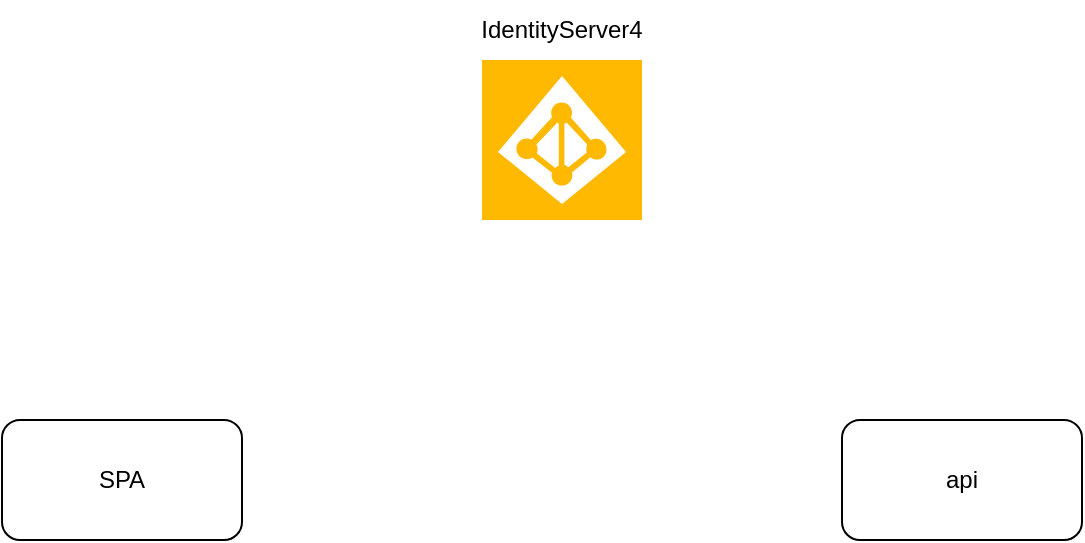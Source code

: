 <mxfile version="24.2.0" type="github">
  <diagram name="Page-1" id="LfIRwIsGOQLriB3sK6uA">
    <mxGraphModel dx="1030" dy="572" grid="1" gridSize="10" guides="1" tooltips="1" connect="1" arrows="1" fold="1" page="0" pageScale="1" pageWidth="850" pageHeight="1100" math="0" shadow="0">
      <root>
        <mxCell id="0" />
        <mxCell id="1" parent="0" />
        <mxCell id="XJBVZiOgVVjpqYQIzhoc-1" value="SPA" style="rounded=1;whiteSpace=wrap;html=1;" vertex="1" parent="1">
          <mxGeometry x="80" y="220" width="120" height="60" as="geometry" />
        </mxCell>
        <mxCell id="XJBVZiOgVVjpqYQIzhoc-2" value="api" style="rounded=1;whiteSpace=wrap;html=1;" vertex="1" parent="1">
          <mxGeometry x="500" y="220" width="120" height="60" as="geometry" />
        </mxCell>
        <mxCell id="XJBVZiOgVVjpqYQIzhoc-3" value="" style="image;sketch=0;aspect=fixed;html=1;points=[];align=center;fontSize=12;image=img/lib/mscae/Azure_AD_Identity_Protection.svg;" vertex="1" parent="1">
          <mxGeometry x="320" y="40" width="80" height="80" as="geometry" />
        </mxCell>
        <mxCell id="XJBVZiOgVVjpqYQIzhoc-4" value="IdentityServer4" style="text;html=1;align=center;verticalAlign=middle;whiteSpace=wrap;rounded=0;" vertex="1" parent="1">
          <mxGeometry x="315" y="10" width="90" height="30" as="geometry" />
        </mxCell>
      </root>
    </mxGraphModel>
  </diagram>
</mxfile>
